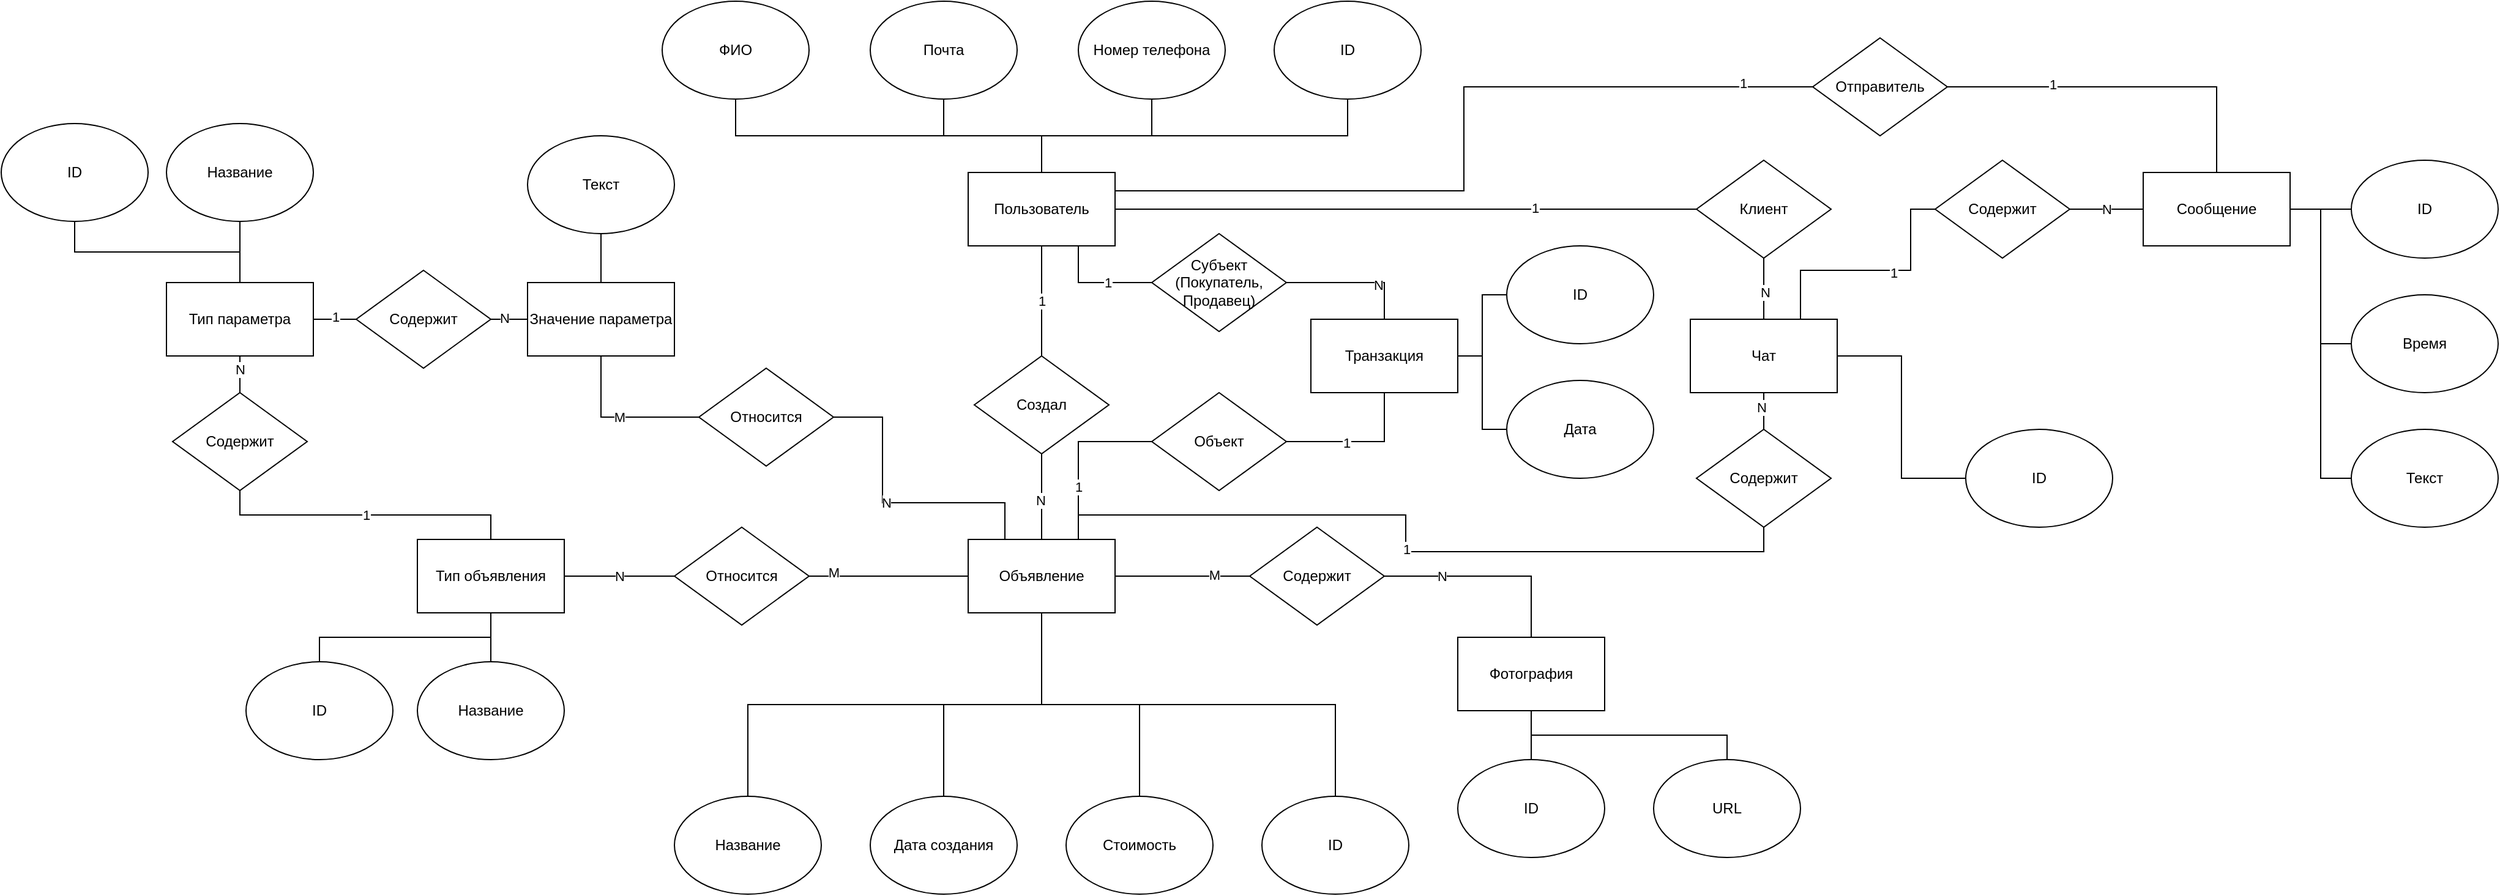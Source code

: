<mxfile>
    <diagram name="Page-1" id="AmXObnKs2CB7innRL1Mz">
        <mxGraphModel dx="1863" dy="1018" grid="1" gridSize="10" guides="1" tooltips="1" connect="1" arrows="1" fold="1" page="1" pageScale="1" pageWidth="850" pageHeight="1100" math="0" shadow="0">
            <root>
                <mxCell id="0"/>
                <mxCell id="1" parent="0"/>
                <mxCell id="yHE9qiVe5FLm9MRMypN1-16" value="1" style="edgeStyle=orthogonalEdgeStyle;rounded=0;orthogonalLoop=1;jettySize=auto;html=1;exitX=0.5;exitY=1;exitDx=0;exitDy=0;entryX=0.5;entryY=0;entryDx=0;entryDy=0;endArrow=none;endFill=0;" parent="1" source="yHE9qiVe5FLm9MRMypN1-1" target="yHE9qiVe5FLm9MRMypN1-15" edge="1">
                    <mxGeometry relative="1" as="geometry"/>
                </mxCell>
                <mxCell id="yHE9qiVe5FLm9MRMypN1-48" style="edgeStyle=orthogonalEdgeStyle;rounded=0;orthogonalLoop=1;jettySize=auto;html=1;exitX=1;exitY=0.5;exitDx=0;exitDy=0;entryX=0;entryY=0.5;entryDx=0;entryDy=0;endArrow=none;endFill=0;" parent="1" source="yHE9qiVe5FLm9MRMypN1-1" target="yHE9qiVe5FLm9MRMypN1-47" edge="1">
                    <mxGeometry relative="1" as="geometry"/>
                </mxCell>
                <mxCell id="yHE9qiVe5FLm9MRMypN1-56" value="1" style="edgeLabel;html=1;align=center;verticalAlign=middle;resizable=0;points=[];" parent="yHE9qiVe5FLm9MRMypN1-48" vertex="1" connectable="0">
                    <mxGeometry x="0.444" y="1" relative="1" as="geometry">
                        <mxPoint as="offset"/>
                    </mxGeometry>
                </mxCell>
                <mxCell id="yHE9qiVe5FLm9MRMypN1-96" style="edgeStyle=orthogonalEdgeStyle;rounded=0;orthogonalLoop=1;jettySize=auto;html=1;exitX=0.75;exitY=1;exitDx=0;exitDy=0;entryX=0;entryY=0.5;entryDx=0;entryDy=0;endArrow=none;endFill=0;" parent="1" source="yHE9qiVe5FLm9MRMypN1-1" target="yHE9qiVe5FLm9MRMypN1-95" edge="1">
                    <mxGeometry relative="1" as="geometry"/>
                </mxCell>
                <mxCell id="yHE9qiVe5FLm9MRMypN1-97" value="1" style="edgeLabel;html=1;align=center;verticalAlign=middle;resizable=0;points=[];" parent="yHE9qiVe5FLm9MRMypN1-96" vertex="1" connectable="0">
                    <mxGeometry x="0.195" relative="1" as="geometry">
                        <mxPoint as="offset"/>
                    </mxGeometry>
                </mxCell>
                <mxCell id="13" style="edgeStyle=orthogonalEdgeStyle;rounded=0;html=1;exitX=1;exitY=0.25;exitDx=0;exitDy=0;entryX=0;entryY=0.5;entryDx=0;entryDy=0;endArrow=none;endFill=0;" edge="1" parent="1" source="yHE9qiVe5FLm9MRMypN1-1" target="12">
                    <mxGeometry relative="1" as="geometry"/>
                </mxCell>
                <mxCell id="16" value="1" style="edgeLabel;html=1;align=center;verticalAlign=middle;resizable=0;points=[];" vertex="1" connectable="0" parent="13">
                    <mxGeometry x="0.824" y="3" relative="1" as="geometry">
                        <mxPoint as="offset"/>
                    </mxGeometry>
                </mxCell>
                <mxCell id="yHE9qiVe5FLm9MRMypN1-1" value="Пользователь" style="rounded=0;whiteSpace=wrap;html=1;" parent="1" vertex="1">
                    <mxGeometry x="340" y="170" width="120" height="60" as="geometry"/>
                </mxCell>
                <mxCell id="yHE9qiVe5FLm9MRMypN1-6" style="edgeStyle=orthogonalEdgeStyle;rounded=0;orthogonalLoop=1;jettySize=auto;html=1;exitX=0.5;exitY=1;exitDx=0;exitDy=0;entryX=0.5;entryY=0;entryDx=0;entryDy=0;endArrow=none;endFill=0;" parent="1" source="yHE9qiVe5FLm9MRMypN1-2" target="yHE9qiVe5FLm9MRMypN1-1" edge="1">
                    <mxGeometry relative="1" as="geometry"/>
                </mxCell>
                <mxCell id="yHE9qiVe5FLm9MRMypN1-2" value="ФИО" style="ellipse;whiteSpace=wrap;html=1;" parent="1" vertex="1">
                    <mxGeometry x="90" y="30" width="120" height="80" as="geometry"/>
                </mxCell>
                <mxCell id="yHE9qiVe5FLm9MRMypN1-7" style="edgeStyle=orthogonalEdgeStyle;rounded=0;orthogonalLoop=1;jettySize=auto;html=1;exitX=0.5;exitY=1;exitDx=0;exitDy=0;entryX=0.5;entryY=0;entryDx=0;entryDy=0;endArrow=none;endFill=0;" parent="1" source="yHE9qiVe5FLm9MRMypN1-3" target="yHE9qiVe5FLm9MRMypN1-1" edge="1">
                    <mxGeometry relative="1" as="geometry"/>
                </mxCell>
                <mxCell id="yHE9qiVe5FLm9MRMypN1-3" value="Почта" style="ellipse;whiteSpace=wrap;html=1;" parent="1" vertex="1">
                    <mxGeometry x="260" y="30" width="120" height="80" as="geometry"/>
                </mxCell>
                <mxCell id="yHE9qiVe5FLm9MRMypN1-8" style="edgeStyle=orthogonalEdgeStyle;rounded=0;orthogonalLoop=1;jettySize=auto;html=1;exitX=0.5;exitY=1;exitDx=0;exitDy=0;entryX=0.5;entryY=0;entryDx=0;entryDy=0;endArrow=none;endFill=0;" parent="1" source="yHE9qiVe5FLm9MRMypN1-4" target="yHE9qiVe5FLm9MRMypN1-1" edge="1">
                    <mxGeometry relative="1" as="geometry"/>
                </mxCell>
                <mxCell id="yHE9qiVe5FLm9MRMypN1-4" value="Номер телефона" style="ellipse;whiteSpace=wrap;html=1;" parent="1" vertex="1">
                    <mxGeometry x="430" y="30" width="120" height="80" as="geometry"/>
                </mxCell>
                <mxCell id="yHE9qiVe5FLm9MRMypN1-9" style="edgeStyle=orthogonalEdgeStyle;rounded=0;orthogonalLoop=1;jettySize=auto;html=1;exitX=0.5;exitY=1;exitDx=0;exitDy=0;entryX=0.5;entryY=0;entryDx=0;entryDy=0;endArrow=none;endFill=0;" parent="1" source="yHE9qiVe5FLm9MRMypN1-5" target="yHE9qiVe5FLm9MRMypN1-1" edge="1">
                    <mxGeometry relative="1" as="geometry"/>
                </mxCell>
                <mxCell id="yHE9qiVe5FLm9MRMypN1-5" value="ID" style="ellipse;whiteSpace=wrap;html=1;" parent="1" vertex="1">
                    <mxGeometry x="590" y="30" width="120" height="80" as="geometry"/>
                </mxCell>
                <mxCell id="yHE9qiVe5FLm9MRMypN1-27" style="edgeStyle=orthogonalEdgeStyle;rounded=0;orthogonalLoop=1;jettySize=auto;html=1;exitX=0;exitY=0.5;exitDx=0;exitDy=0;entryX=1;entryY=0.5;entryDx=0;entryDy=0;endArrow=none;endFill=0;" parent="1" source="yHE9qiVe5FLm9MRMypN1-10" target="yHE9qiVe5FLm9MRMypN1-26" edge="1">
                    <mxGeometry relative="1" as="geometry"/>
                </mxCell>
                <mxCell id="yHE9qiVe5FLm9MRMypN1-29" value="!" style="edgeLabel;html=1;align=center;verticalAlign=middle;resizable=0;points=[];" parent="yHE9qiVe5FLm9MRMypN1-27" vertex="1" connectable="0">
                    <mxGeometry x="0.677" y="-1" relative="1" as="geometry">
                        <mxPoint as="offset"/>
                    </mxGeometry>
                </mxCell>
                <mxCell id="yHE9qiVe5FLm9MRMypN1-30" value="M" style="edgeLabel;html=1;align=center;verticalAlign=middle;resizable=0;points=[];" parent="yHE9qiVe5FLm9MRMypN1-27" vertex="1" connectable="0">
                    <mxGeometry x="0.692" y="-3" relative="1" as="geometry">
                        <mxPoint as="offset"/>
                    </mxGeometry>
                </mxCell>
                <mxCell id="yHE9qiVe5FLm9MRMypN1-34" style="edgeStyle=orthogonalEdgeStyle;rounded=0;orthogonalLoop=1;jettySize=auto;html=1;exitX=1;exitY=0.5;exitDx=0;exitDy=0;entryX=0;entryY=0.5;entryDx=0;entryDy=0;endArrow=none;endFill=0;" parent="1" source="yHE9qiVe5FLm9MRMypN1-10" target="yHE9qiVe5FLm9MRMypN1-33" edge="1">
                    <mxGeometry relative="1" as="geometry"/>
                </mxCell>
                <mxCell id="yHE9qiVe5FLm9MRMypN1-39" value="M" style="edgeLabel;html=1;align=center;verticalAlign=middle;resizable=0;points=[];" parent="yHE9qiVe5FLm9MRMypN1-34" vertex="1" connectable="0">
                    <mxGeometry x="0.475" y="1" relative="1" as="geometry">
                        <mxPoint as="offset"/>
                    </mxGeometry>
                </mxCell>
                <mxCell id="yHE9qiVe5FLm9MRMypN1-87" style="edgeStyle=orthogonalEdgeStyle;rounded=0;orthogonalLoop=1;jettySize=auto;html=1;exitX=0.25;exitY=0;exitDx=0;exitDy=0;entryX=1;entryY=0.5;entryDx=0;entryDy=0;endArrow=none;endFill=0;" parent="1" source="yHE9qiVe5FLm9MRMypN1-10" target="yHE9qiVe5FLm9MRMypN1-85" edge="1">
                    <mxGeometry relative="1" as="geometry">
                        <Array as="points">
                            <mxPoint x="370" y="440"/>
                            <mxPoint x="270" y="440"/>
                            <mxPoint x="270" y="370"/>
                        </Array>
                    </mxGeometry>
                </mxCell>
                <mxCell id="yHE9qiVe5FLm9MRMypN1-88" value="N" style="edgeLabel;html=1;align=center;verticalAlign=middle;resizable=0;points=[];" parent="yHE9qiVe5FLm9MRMypN1-87" vertex="1" connectable="0">
                    <mxGeometry x="0.059" relative="1" as="geometry">
                        <mxPoint as="offset"/>
                    </mxGeometry>
                </mxCell>
                <mxCell id="yHE9qiVe5FLm9MRMypN1-91" value="1" style="edgeStyle=orthogonalEdgeStyle;rounded=0;orthogonalLoop=1;jettySize=auto;html=1;exitX=0.75;exitY=0;exitDx=0;exitDy=0;entryX=0.5;entryY=1;entryDx=0;entryDy=0;endArrow=none;endFill=0;" parent="1" source="yHE9qiVe5FLm9MRMypN1-10" target="yHE9qiVe5FLm9MRMypN1-50" edge="1">
                    <mxGeometry relative="1" as="geometry"/>
                </mxCell>
                <mxCell id="yHE9qiVe5FLm9MRMypN1-10" value="Объявление" style="rounded=0;whiteSpace=wrap;html=1;" parent="1" vertex="1">
                    <mxGeometry x="340" y="470" width="120" height="60" as="geometry"/>
                </mxCell>
                <mxCell id="yHE9qiVe5FLm9MRMypN1-18" style="edgeStyle=orthogonalEdgeStyle;rounded=0;orthogonalLoop=1;jettySize=auto;html=1;exitX=0.5;exitY=0;exitDx=0;exitDy=0;entryX=0.5;entryY=1;entryDx=0;entryDy=0;endArrow=none;endFill=0;" parent="1" source="yHE9qiVe5FLm9MRMypN1-11" target="yHE9qiVe5FLm9MRMypN1-10" edge="1">
                    <mxGeometry relative="1" as="geometry"/>
                </mxCell>
                <mxCell id="yHE9qiVe5FLm9MRMypN1-11" value="Название" style="ellipse;whiteSpace=wrap;html=1;" parent="1" vertex="1">
                    <mxGeometry x="100" y="680" width="120" height="80" as="geometry"/>
                </mxCell>
                <mxCell id="yHE9qiVe5FLm9MRMypN1-19" style="edgeStyle=orthogonalEdgeStyle;rounded=0;orthogonalLoop=1;jettySize=auto;html=1;exitX=0.5;exitY=0;exitDx=0;exitDy=0;entryX=0.5;entryY=1;entryDx=0;entryDy=0;endArrow=none;endFill=0;" parent="1" source="yHE9qiVe5FLm9MRMypN1-12" target="yHE9qiVe5FLm9MRMypN1-10" edge="1">
                    <mxGeometry relative="1" as="geometry"/>
                </mxCell>
                <mxCell id="yHE9qiVe5FLm9MRMypN1-12" value="Дата создания" style="ellipse;whiteSpace=wrap;html=1;" parent="1" vertex="1">
                    <mxGeometry x="260" y="680" width="120" height="80" as="geometry"/>
                </mxCell>
                <mxCell id="yHE9qiVe5FLm9MRMypN1-20" style="edgeStyle=orthogonalEdgeStyle;rounded=0;orthogonalLoop=1;jettySize=auto;html=1;exitX=0.5;exitY=0;exitDx=0;exitDy=0;entryX=0.5;entryY=1;entryDx=0;entryDy=0;endArrow=none;endFill=0;" parent="1" source="yHE9qiVe5FLm9MRMypN1-13" target="yHE9qiVe5FLm9MRMypN1-10" edge="1">
                    <mxGeometry relative="1" as="geometry"/>
                </mxCell>
                <mxCell id="yHE9qiVe5FLm9MRMypN1-13" value="Стоимость" style="ellipse;whiteSpace=wrap;html=1;" parent="1" vertex="1">
                    <mxGeometry x="420" y="680" width="120" height="80" as="geometry"/>
                </mxCell>
                <mxCell id="yHE9qiVe5FLm9MRMypN1-21" style="edgeStyle=orthogonalEdgeStyle;rounded=0;orthogonalLoop=1;jettySize=auto;html=1;exitX=0.5;exitY=0;exitDx=0;exitDy=0;entryX=0.5;entryY=1;entryDx=0;entryDy=0;endArrow=none;endFill=0;" parent="1" source="yHE9qiVe5FLm9MRMypN1-14" target="yHE9qiVe5FLm9MRMypN1-10" edge="1">
                    <mxGeometry relative="1" as="geometry"/>
                </mxCell>
                <mxCell id="yHE9qiVe5FLm9MRMypN1-14" value="ID" style="ellipse;whiteSpace=wrap;html=1;" parent="1" vertex="1">
                    <mxGeometry x="580" y="680" width="120" height="80" as="geometry"/>
                </mxCell>
                <mxCell id="yHE9qiVe5FLm9MRMypN1-17" style="edgeStyle=orthogonalEdgeStyle;rounded=0;orthogonalLoop=1;jettySize=auto;html=1;exitX=0.5;exitY=1;exitDx=0;exitDy=0;entryX=0.5;entryY=0;entryDx=0;entryDy=0;endArrow=none;endFill=0;" parent="1" source="yHE9qiVe5FLm9MRMypN1-15" target="yHE9qiVe5FLm9MRMypN1-10" edge="1">
                    <mxGeometry relative="1" as="geometry"/>
                </mxCell>
                <mxCell id="yHE9qiVe5FLm9MRMypN1-22" value="N" style="edgeLabel;html=1;align=center;verticalAlign=middle;resizable=0;points=[];" parent="yHE9qiVe5FLm9MRMypN1-17" vertex="1" connectable="0">
                    <mxGeometry x="0.086" y="-1" relative="1" as="geometry">
                        <mxPoint as="offset"/>
                    </mxGeometry>
                </mxCell>
                <mxCell id="yHE9qiVe5FLm9MRMypN1-15" value="Создал" style="rhombus;whiteSpace=wrap;html=1;" parent="1" vertex="1">
                    <mxGeometry x="345" y="320" width="110" height="80" as="geometry"/>
                </mxCell>
                <mxCell id="yHE9qiVe5FLm9MRMypN1-25" style="edgeStyle=orthogonalEdgeStyle;rounded=0;orthogonalLoop=1;jettySize=auto;html=1;exitX=0.5;exitY=1;exitDx=0;exitDy=0;entryX=0.5;entryY=0;entryDx=0;entryDy=0;endArrow=none;endFill=0;" parent="1" source="yHE9qiVe5FLm9MRMypN1-23" target="yHE9qiVe5FLm9MRMypN1-24" edge="1">
                    <mxGeometry relative="1" as="geometry"/>
                </mxCell>
                <mxCell id="yHE9qiVe5FLm9MRMypN1-38" style="edgeStyle=orthogonalEdgeStyle;rounded=0;orthogonalLoop=1;jettySize=auto;html=1;exitX=0.5;exitY=1;exitDx=0;exitDy=0;entryX=0.5;entryY=0;entryDx=0;entryDy=0;endArrow=none;endFill=0;" parent="1" source="yHE9qiVe5FLm9MRMypN1-23" target="yHE9qiVe5FLm9MRMypN1-37" edge="1">
                    <mxGeometry relative="1" as="geometry"/>
                </mxCell>
                <mxCell id="yHE9qiVe5FLm9MRMypN1-23" value="Тип объявления" style="rounded=0;whiteSpace=wrap;html=1;" parent="1" vertex="1">
                    <mxGeometry x="-110" y="470" width="120" height="60" as="geometry"/>
                </mxCell>
                <mxCell id="yHE9qiVe5FLm9MRMypN1-24" value="Название" style="ellipse;whiteSpace=wrap;html=1;" parent="1" vertex="1">
                    <mxGeometry x="-110" y="570" width="120" height="80" as="geometry"/>
                </mxCell>
                <mxCell id="yHE9qiVe5FLm9MRMypN1-28" value="N" style="edgeStyle=orthogonalEdgeStyle;rounded=0;orthogonalLoop=1;jettySize=auto;html=1;exitX=0;exitY=0.5;exitDx=0;exitDy=0;entryX=1;entryY=0.5;entryDx=0;entryDy=0;endArrow=none;endFill=0;" parent="1" source="yHE9qiVe5FLm9MRMypN1-26" target="yHE9qiVe5FLm9MRMypN1-23" edge="1">
                    <mxGeometry relative="1" as="geometry"/>
                </mxCell>
                <mxCell id="yHE9qiVe5FLm9MRMypN1-26" value="Относится" style="rhombus;whiteSpace=wrap;html=1;" parent="1" vertex="1">
                    <mxGeometry x="100" y="460" width="110" height="80" as="geometry"/>
                </mxCell>
                <mxCell id="yHE9qiVe5FLm9MRMypN1-42" style="edgeStyle=orthogonalEdgeStyle;rounded=0;orthogonalLoop=1;jettySize=auto;html=1;exitX=0.5;exitY=1;exitDx=0;exitDy=0;entryX=0.5;entryY=0;entryDx=0;entryDy=0;endArrow=none;endFill=0;" parent="1" source="yHE9qiVe5FLm9MRMypN1-32" target="yHE9qiVe5FLm9MRMypN1-36" edge="1">
                    <mxGeometry relative="1" as="geometry"/>
                </mxCell>
                <mxCell id="yHE9qiVe5FLm9MRMypN1-43" style="edgeStyle=orthogonalEdgeStyle;rounded=0;orthogonalLoop=1;jettySize=auto;html=1;exitX=0.5;exitY=1;exitDx=0;exitDy=0;entryX=0.5;entryY=0;entryDx=0;entryDy=0;endArrow=none;endFill=0;" parent="1" source="yHE9qiVe5FLm9MRMypN1-32" target="yHE9qiVe5FLm9MRMypN1-41" edge="1">
                    <mxGeometry relative="1" as="geometry"/>
                </mxCell>
                <mxCell id="yHE9qiVe5FLm9MRMypN1-32" value="Фотография" style="rounded=0;whiteSpace=wrap;html=1;" parent="1" vertex="1">
                    <mxGeometry x="740" y="550" width="120" height="60" as="geometry"/>
                </mxCell>
                <mxCell id="yHE9qiVe5FLm9MRMypN1-35" style="edgeStyle=orthogonalEdgeStyle;rounded=0;orthogonalLoop=1;jettySize=auto;html=1;exitX=1;exitY=0.5;exitDx=0;exitDy=0;entryX=0.5;entryY=0;entryDx=0;entryDy=0;endArrow=none;endFill=0;" parent="1" source="yHE9qiVe5FLm9MRMypN1-33" target="yHE9qiVe5FLm9MRMypN1-32" edge="1">
                    <mxGeometry relative="1" as="geometry"/>
                </mxCell>
                <mxCell id="yHE9qiVe5FLm9MRMypN1-40" value="N" style="edgeLabel;html=1;align=center;verticalAlign=middle;resizable=0;points=[];" parent="yHE9qiVe5FLm9MRMypN1-35" vertex="1" connectable="0">
                    <mxGeometry x="-0.451" relative="1" as="geometry">
                        <mxPoint as="offset"/>
                    </mxGeometry>
                </mxCell>
                <mxCell id="yHE9qiVe5FLm9MRMypN1-33" value="Содержит" style="rhombus;whiteSpace=wrap;html=1;" parent="1" vertex="1">
                    <mxGeometry x="570" y="460" width="110" height="80" as="geometry"/>
                </mxCell>
                <mxCell id="yHE9qiVe5FLm9MRMypN1-36" value="ID" style="ellipse;whiteSpace=wrap;html=1;" parent="1" vertex="1">
                    <mxGeometry x="740" y="650" width="120" height="80" as="geometry"/>
                </mxCell>
                <mxCell id="yHE9qiVe5FLm9MRMypN1-37" value="ID" style="ellipse;whiteSpace=wrap;html=1;" parent="1" vertex="1">
                    <mxGeometry x="-250" y="570" width="120" height="80" as="geometry"/>
                </mxCell>
                <mxCell id="yHE9qiVe5FLm9MRMypN1-41" value="URL" style="ellipse;whiteSpace=wrap;html=1;" parent="1" vertex="1">
                    <mxGeometry x="900" y="650" width="120" height="80" as="geometry"/>
                </mxCell>
                <mxCell id="4" style="edgeStyle=orthogonalEdgeStyle;html=1;exitX=0.75;exitY=0;exitDx=0;exitDy=0;entryX=0;entryY=0.5;entryDx=0;entryDy=0;rounded=0;endArrow=none;endFill=0;" edge="1" parent="1" source="yHE9qiVe5FLm9MRMypN1-44" target="2">
                    <mxGeometry relative="1" as="geometry">
                        <Array as="points">
                            <mxPoint x="1020" y="250"/>
                            <mxPoint x="1110" y="250"/>
                            <mxPoint x="1110" y="200"/>
                        </Array>
                    </mxGeometry>
                </mxCell>
                <mxCell id="17" value="1" style="edgeLabel;html=1;align=center;verticalAlign=middle;resizable=0;points=[];" vertex="1" connectable="0" parent="4">
                    <mxGeometry x="0.157" y="-2" relative="1" as="geometry">
                        <mxPoint as="offset"/>
                    </mxGeometry>
                </mxCell>
                <mxCell id="yHE9qiVe5FLm9MRMypN1-44" value="Чат" style="rounded=0;whiteSpace=wrap;html=1;" parent="1" vertex="1">
                    <mxGeometry x="930" y="290" width="120" height="60" as="geometry"/>
                </mxCell>
                <mxCell id="yHE9qiVe5FLm9MRMypN1-49" style="edgeStyle=orthogonalEdgeStyle;rounded=0;orthogonalLoop=1;jettySize=auto;html=1;exitX=0.5;exitY=1;exitDx=0;exitDy=0;entryX=0.5;entryY=0;entryDx=0;entryDy=0;endArrow=none;endFill=0;" parent="1" source="yHE9qiVe5FLm9MRMypN1-47" target="yHE9qiVe5FLm9MRMypN1-44" edge="1">
                    <mxGeometry relative="1" as="geometry"/>
                </mxCell>
                <mxCell id="yHE9qiVe5FLm9MRMypN1-57" value="N" style="edgeLabel;html=1;align=center;verticalAlign=middle;resizable=0;points=[];" parent="yHE9qiVe5FLm9MRMypN1-49" vertex="1" connectable="0">
                    <mxGeometry x="0.104" y="1" relative="1" as="geometry">
                        <mxPoint as="offset"/>
                    </mxGeometry>
                </mxCell>
                <mxCell id="yHE9qiVe5FLm9MRMypN1-47" value="Клиент" style="rhombus;whiteSpace=wrap;html=1;" parent="1" vertex="1">
                    <mxGeometry x="935" y="160" width="110" height="80" as="geometry"/>
                </mxCell>
                <mxCell id="yHE9qiVe5FLm9MRMypN1-89" style="edgeStyle=orthogonalEdgeStyle;rounded=0;orthogonalLoop=1;jettySize=auto;html=1;exitX=0.5;exitY=0;exitDx=0;exitDy=0;entryX=0.5;entryY=1;entryDx=0;entryDy=0;endArrow=none;endFill=0;" parent="1" source="yHE9qiVe5FLm9MRMypN1-50" target="yHE9qiVe5FLm9MRMypN1-44" edge="1">
                    <mxGeometry relative="1" as="geometry"/>
                </mxCell>
                <mxCell id="yHE9qiVe5FLm9MRMypN1-90" value="N" style="edgeLabel;html=1;align=center;verticalAlign=middle;resizable=0;points=[];" parent="yHE9qiVe5FLm9MRMypN1-89" vertex="1" connectable="0">
                    <mxGeometry x="0.244" y="2" relative="1" as="geometry">
                        <mxPoint as="offset"/>
                    </mxGeometry>
                </mxCell>
                <mxCell id="yHE9qiVe5FLm9MRMypN1-50" value="Содержит" style="rhombus;whiteSpace=wrap;html=1;" parent="1" vertex="1">
                    <mxGeometry x="935" y="380" width="110" height="80" as="geometry"/>
                </mxCell>
                <mxCell id="yHE9qiVe5FLm9MRMypN1-66" style="edgeStyle=orthogonalEdgeStyle;rounded=0;orthogonalLoop=1;jettySize=auto;html=1;exitX=0;exitY=0.5;exitDx=0;exitDy=0;entryX=1;entryY=0.5;entryDx=0;entryDy=0;endArrow=none;endFill=0;" parent="1" source="yHE9qiVe5FLm9MRMypN1-60" target="yHE9qiVe5FLm9MRMypN1-44" edge="1">
                    <mxGeometry relative="1" as="geometry"/>
                </mxCell>
                <mxCell id="yHE9qiVe5FLm9MRMypN1-60" value="ID" style="ellipse;whiteSpace=wrap;html=1;" parent="1" vertex="1">
                    <mxGeometry x="1155" y="380" width="120" height="80" as="geometry"/>
                </mxCell>
                <mxCell id="yHE9qiVe5FLm9MRMypN1-70" style="edgeStyle=orthogonalEdgeStyle;rounded=0;orthogonalLoop=1;jettySize=auto;html=1;exitX=0.5;exitY=1;exitDx=0;exitDy=0;entryX=0.5;entryY=0;entryDx=0;entryDy=0;endArrow=none;endFill=0;" parent="1" source="yHE9qiVe5FLm9MRMypN1-67" target="yHE9qiVe5FLm9MRMypN1-68" edge="1">
                    <mxGeometry relative="1" as="geometry"/>
                </mxCell>
                <mxCell id="yHE9qiVe5FLm9MRMypN1-71" value="N" style="edgeLabel;html=1;align=center;verticalAlign=middle;resizable=0;points=[];" parent="yHE9qiVe5FLm9MRMypN1-70" vertex="1" connectable="0">
                    <mxGeometry x="-0.267" relative="1" as="geometry">
                        <mxPoint as="offset"/>
                    </mxGeometry>
                </mxCell>
                <mxCell id="yHE9qiVe5FLm9MRMypN1-74" style="edgeStyle=orthogonalEdgeStyle;rounded=0;orthogonalLoop=1;jettySize=auto;html=1;exitX=0.5;exitY=0;exitDx=0;exitDy=0;entryX=0.5;entryY=1;entryDx=0;entryDy=0;endArrow=none;endFill=0;" parent="1" source="yHE9qiVe5FLm9MRMypN1-67" target="yHE9qiVe5FLm9MRMypN1-72" edge="1">
                    <mxGeometry relative="1" as="geometry"/>
                </mxCell>
                <mxCell id="yHE9qiVe5FLm9MRMypN1-75" style="edgeStyle=orthogonalEdgeStyle;rounded=0;orthogonalLoop=1;jettySize=auto;html=1;exitX=0.5;exitY=0;exitDx=0;exitDy=0;entryX=0.5;entryY=1;entryDx=0;entryDy=0;endArrow=none;endFill=0;" parent="1" source="yHE9qiVe5FLm9MRMypN1-67" target="yHE9qiVe5FLm9MRMypN1-73" edge="1">
                    <mxGeometry relative="1" as="geometry"/>
                </mxCell>
                <mxCell id="yHE9qiVe5FLm9MRMypN1-81" style="edgeStyle=orthogonalEdgeStyle;rounded=0;orthogonalLoop=1;jettySize=auto;html=1;exitX=1;exitY=0.5;exitDx=0;exitDy=0;entryX=0;entryY=0.5;entryDx=0;entryDy=0;endArrow=none;endFill=0;" parent="1" source="yHE9qiVe5FLm9MRMypN1-67" target="yHE9qiVe5FLm9MRMypN1-79" edge="1">
                    <mxGeometry relative="1" as="geometry"/>
                </mxCell>
                <mxCell id="yHE9qiVe5FLm9MRMypN1-83" value="1" style="edgeLabel;html=1;align=center;verticalAlign=middle;resizable=0;points=[];" parent="yHE9qiVe5FLm9MRMypN1-81" vertex="1" connectable="0">
                    <mxGeometry y="2" relative="1" as="geometry">
                        <mxPoint as="offset"/>
                    </mxGeometry>
                </mxCell>
                <mxCell id="yHE9qiVe5FLm9MRMypN1-67" value="Тип параметра" style="rounded=0;whiteSpace=wrap;html=1;" parent="1" vertex="1">
                    <mxGeometry x="-315" y="260" width="120" height="60" as="geometry"/>
                </mxCell>
                <mxCell id="yHE9qiVe5FLm9MRMypN1-69" value="1" style="edgeStyle=orthogonalEdgeStyle;rounded=0;orthogonalLoop=1;jettySize=auto;html=1;exitX=0.5;exitY=1;exitDx=0;exitDy=0;entryX=0.5;entryY=0;entryDx=0;entryDy=0;endArrow=none;endFill=0;" parent="1" source="yHE9qiVe5FLm9MRMypN1-68" target="yHE9qiVe5FLm9MRMypN1-23" edge="1">
                    <mxGeometry relative="1" as="geometry"/>
                </mxCell>
                <mxCell id="yHE9qiVe5FLm9MRMypN1-68" value="Содержит" style="rhombus;whiteSpace=wrap;html=1;" parent="1" vertex="1">
                    <mxGeometry x="-310" y="350" width="110" height="80" as="geometry"/>
                </mxCell>
                <mxCell id="yHE9qiVe5FLm9MRMypN1-72" value="ID" style="ellipse;whiteSpace=wrap;html=1;" parent="1" vertex="1">
                    <mxGeometry x="-450" y="130" width="120" height="80" as="geometry"/>
                </mxCell>
                <mxCell id="yHE9qiVe5FLm9MRMypN1-73" value="Название" style="ellipse;whiteSpace=wrap;html=1;" parent="1" vertex="1">
                    <mxGeometry x="-315" y="130" width="120" height="80" as="geometry"/>
                </mxCell>
                <mxCell id="yHE9qiVe5FLm9MRMypN1-80" style="edgeStyle=orthogonalEdgeStyle;rounded=0;orthogonalLoop=1;jettySize=auto;html=1;exitX=0.5;exitY=0;exitDx=0;exitDy=0;entryX=0.5;entryY=1;entryDx=0;entryDy=0;endArrow=none;endFill=0;" parent="1" source="yHE9qiVe5FLm9MRMypN1-76" target="yHE9qiVe5FLm9MRMypN1-77" edge="1">
                    <mxGeometry relative="1" as="geometry"/>
                </mxCell>
                <mxCell id="yHE9qiVe5FLm9MRMypN1-76" value="Значение параметра" style="rounded=0;whiteSpace=wrap;html=1;" parent="1" vertex="1">
                    <mxGeometry x="-20" y="260" width="120" height="60" as="geometry"/>
                </mxCell>
                <mxCell id="yHE9qiVe5FLm9MRMypN1-77" value="Текст" style="ellipse;whiteSpace=wrap;html=1;" parent="1" vertex="1">
                    <mxGeometry x="-20" y="140" width="120" height="80" as="geometry"/>
                </mxCell>
                <mxCell id="yHE9qiVe5FLm9MRMypN1-82" style="edgeStyle=orthogonalEdgeStyle;rounded=0;orthogonalLoop=1;jettySize=auto;html=1;exitX=1;exitY=0.5;exitDx=0;exitDy=0;entryX=0;entryY=0.5;entryDx=0;entryDy=0;endArrow=none;endFill=0;" parent="1" source="yHE9qiVe5FLm9MRMypN1-79" target="yHE9qiVe5FLm9MRMypN1-76" edge="1">
                    <mxGeometry relative="1" as="geometry"/>
                </mxCell>
                <mxCell id="yHE9qiVe5FLm9MRMypN1-84" value="N" style="edgeLabel;html=1;align=center;verticalAlign=middle;resizable=0;points=[];" parent="yHE9qiVe5FLm9MRMypN1-82" vertex="1" connectable="0">
                    <mxGeometry x="-0.367" y="1" relative="1" as="geometry">
                        <mxPoint x="1" as="offset"/>
                    </mxGeometry>
                </mxCell>
                <mxCell id="yHE9qiVe5FLm9MRMypN1-79" value="Содержит" style="rhombus;whiteSpace=wrap;html=1;" parent="1" vertex="1">
                    <mxGeometry x="-160" y="250" width="110" height="80" as="geometry"/>
                </mxCell>
                <mxCell id="yHE9qiVe5FLm9MRMypN1-86" value="M" style="edgeStyle=orthogonalEdgeStyle;rounded=0;orthogonalLoop=1;jettySize=auto;html=1;exitX=0;exitY=0.5;exitDx=0;exitDy=0;entryX=0.5;entryY=1;entryDx=0;entryDy=0;endArrow=none;endFill=0;" parent="1" source="yHE9qiVe5FLm9MRMypN1-85" target="yHE9qiVe5FLm9MRMypN1-76" edge="1">
                    <mxGeometry relative="1" as="geometry"/>
                </mxCell>
                <mxCell id="yHE9qiVe5FLm9MRMypN1-85" value="Относится" style="rhombus;whiteSpace=wrap;html=1;" parent="1" vertex="1">
                    <mxGeometry x="120" y="330" width="110" height="80" as="geometry"/>
                </mxCell>
                <mxCell id="yHE9qiVe5FLm9MRMypN1-100" style="edgeStyle=orthogonalEdgeStyle;rounded=0;orthogonalLoop=1;jettySize=auto;html=1;exitX=0.5;exitY=1;exitDx=0;exitDy=0;entryX=1;entryY=0.5;entryDx=0;entryDy=0;endArrow=none;endFill=0;" parent="1" source="yHE9qiVe5FLm9MRMypN1-92" target="yHE9qiVe5FLm9MRMypN1-94" edge="1">
                    <mxGeometry relative="1" as="geometry"/>
                </mxCell>
                <mxCell id="yHE9qiVe5FLm9MRMypN1-103" value="1" style="edgeLabel;html=1;align=center;verticalAlign=middle;resizable=0;points=[];" parent="yHE9qiVe5FLm9MRMypN1-100" vertex="1" connectable="0">
                    <mxGeometry x="0.185" y="1" relative="1" as="geometry">
                        <mxPoint as="offset"/>
                    </mxGeometry>
                </mxCell>
                <mxCell id="yHE9qiVe5FLm9MRMypN1-92" value="Транзакция" style="rounded=0;whiteSpace=wrap;html=1;" parent="1" vertex="1">
                    <mxGeometry x="620" y="290" width="120" height="60" as="geometry"/>
                </mxCell>
                <mxCell id="yHE9qiVe5FLm9MRMypN1-101" style="edgeStyle=orthogonalEdgeStyle;rounded=0;orthogonalLoop=1;jettySize=auto;html=1;exitX=0;exitY=0.5;exitDx=0;exitDy=0;entryX=0.75;entryY=0;entryDx=0;entryDy=0;endArrow=none;endFill=0;" parent="1" source="yHE9qiVe5FLm9MRMypN1-94" target="yHE9qiVe5FLm9MRMypN1-10" edge="1">
                    <mxGeometry relative="1" as="geometry"/>
                </mxCell>
                <mxCell id="yHE9qiVe5FLm9MRMypN1-102" value="1" style="edgeLabel;html=1;align=center;verticalAlign=middle;resizable=0;points=[];" parent="yHE9qiVe5FLm9MRMypN1-101" vertex="1" connectable="0">
                    <mxGeometry x="0.383" relative="1" as="geometry">
                        <mxPoint as="offset"/>
                    </mxGeometry>
                </mxCell>
                <mxCell id="yHE9qiVe5FLm9MRMypN1-94" value="Объект" style="rhombus;whiteSpace=wrap;html=1;" parent="1" vertex="1">
                    <mxGeometry x="490" y="350" width="110" height="80" as="geometry"/>
                </mxCell>
                <mxCell id="yHE9qiVe5FLm9MRMypN1-98" style="edgeStyle=orthogonalEdgeStyle;rounded=0;orthogonalLoop=1;jettySize=auto;html=1;exitX=1;exitY=0.5;exitDx=0;exitDy=0;entryX=0.5;entryY=0;entryDx=0;entryDy=0;endArrow=none;endFill=0;" parent="1" source="yHE9qiVe5FLm9MRMypN1-95" target="yHE9qiVe5FLm9MRMypN1-92" edge="1">
                    <mxGeometry relative="1" as="geometry"/>
                </mxCell>
                <mxCell id="yHE9qiVe5FLm9MRMypN1-99" value="N" style="edgeLabel;html=1;align=center;verticalAlign=middle;resizable=0;points=[];" parent="yHE9qiVe5FLm9MRMypN1-98" vertex="1" connectable="0">
                    <mxGeometry x="0.363" y="-2" relative="1" as="geometry">
                        <mxPoint as="offset"/>
                    </mxGeometry>
                </mxCell>
                <mxCell id="yHE9qiVe5FLm9MRMypN1-95" value="Субъект&lt;br&gt;(Покупатель,&lt;br&gt;&lt;div&gt;Продавец)&lt;/div&gt;" style="rhombus;whiteSpace=wrap;html=1;" parent="1" vertex="1">
                    <mxGeometry x="490" y="220" width="110" height="80" as="geometry"/>
                </mxCell>
                <mxCell id="yHE9qiVe5FLm9MRMypN1-106" style="edgeStyle=orthogonalEdgeStyle;rounded=0;orthogonalLoop=1;jettySize=auto;html=1;exitX=0;exitY=0.5;exitDx=0;exitDy=0;entryX=1;entryY=0.5;entryDx=0;entryDy=0;endArrow=none;endFill=0;" parent="1" source="yHE9qiVe5FLm9MRMypN1-104" target="yHE9qiVe5FLm9MRMypN1-92" edge="1">
                    <mxGeometry relative="1" as="geometry"/>
                </mxCell>
                <mxCell id="yHE9qiVe5FLm9MRMypN1-104" value="ID" style="ellipse;whiteSpace=wrap;html=1;" parent="1" vertex="1">
                    <mxGeometry x="780" y="230" width="120" height="80" as="geometry"/>
                </mxCell>
                <mxCell id="yHE9qiVe5FLm9MRMypN1-107" style="edgeStyle=orthogonalEdgeStyle;rounded=0;orthogonalLoop=1;jettySize=auto;html=1;exitX=0;exitY=0.5;exitDx=0;exitDy=0;entryX=1;entryY=0.5;entryDx=0;entryDy=0;endArrow=none;endFill=0;" parent="1" source="yHE9qiVe5FLm9MRMypN1-105" target="yHE9qiVe5FLm9MRMypN1-92" edge="1">
                    <mxGeometry relative="1" as="geometry"/>
                </mxCell>
                <mxCell id="yHE9qiVe5FLm9MRMypN1-105" value="Дата" style="ellipse;whiteSpace=wrap;html=1;" parent="1" vertex="1">
                    <mxGeometry x="780" y="340" width="120" height="80" as="geometry"/>
                </mxCell>
                <mxCell id="5" value="N" style="edgeStyle=orthogonalEdgeStyle;rounded=0;html=1;exitX=1;exitY=0.5;exitDx=0;exitDy=0;endArrow=none;endFill=0;" edge="1" parent="1" source="2" target="3">
                    <mxGeometry relative="1" as="geometry"/>
                </mxCell>
                <mxCell id="2" value="Содержит" style="rhombus;whiteSpace=wrap;html=1;" vertex="1" parent="1">
                    <mxGeometry x="1130" y="160" width="110" height="80" as="geometry"/>
                </mxCell>
                <mxCell id="9" style="edgeStyle=orthogonalEdgeStyle;rounded=0;html=1;exitX=1;exitY=0.5;exitDx=0;exitDy=0;endArrow=none;endFill=0;" edge="1" parent="1" source="3" target="6">
                    <mxGeometry relative="1" as="geometry"/>
                </mxCell>
                <mxCell id="14" style="edgeStyle=orthogonalEdgeStyle;rounded=0;html=1;exitX=0.5;exitY=0;exitDx=0;exitDy=0;entryX=1;entryY=0.5;entryDx=0;entryDy=0;endArrow=none;endFill=0;" edge="1" parent="1" source="3" target="12">
                    <mxGeometry relative="1" as="geometry"/>
                </mxCell>
                <mxCell id="15" value="1" style="edgeLabel;html=1;align=center;verticalAlign=middle;resizable=0;points=[];" vertex="1" connectable="0" parent="14">
                    <mxGeometry x="0.409" y="-2" relative="1" as="geometry">
                        <mxPoint as="offset"/>
                    </mxGeometry>
                </mxCell>
                <mxCell id="3" value="Сообщение" style="rounded=0;whiteSpace=wrap;html=1;" vertex="1" parent="1">
                    <mxGeometry x="1300" y="170" width="120" height="60" as="geometry"/>
                </mxCell>
                <mxCell id="6" value="ID" style="ellipse;whiteSpace=wrap;html=1;" vertex="1" parent="1">
                    <mxGeometry x="1470" y="160" width="120" height="80" as="geometry"/>
                </mxCell>
                <mxCell id="10" style="edgeStyle=orthogonalEdgeStyle;rounded=0;html=1;exitX=0;exitY=0.5;exitDx=0;exitDy=0;entryX=1;entryY=0.5;entryDx=0;entryDy=0;endArrow=none;endFill=0;" edge="1" parent="1" source="7" target="3">
                    <mxGeometry relative="1" as="geometry"/>
                </mxCell>
                <mxCell id="7" value="Время" style="ellipse;whiteSpace=wrap;html=1;" vertex="1" parent="1">
                    <mxGeometry x="1470" y="270" width="120" height="80" as="geometry"/>
                </mxCell>
                <mxCell id="11" style="edgeStyle=orthogonalEdgeStyle;rounded=0;html=1;exitX=0;exitY=0.5;exitDx=0;exitDy=0;entryX=1;entryY=0.5;entryDx=0;entryDy=0;endArrow=none;endFill=0;" edge="1" parent="1" source="8" target="3">
                    <mxGeometry relative="1" as="geometry"/>
                </mxCell>
                <mxCell id="8" value="Текст" style="ellipse;whiteSpace=wrap;html=1;" vertex="1" parent="1">
                    <mxGeometry x="1470" y="380" width="120" height="80" as="geometry"/>
                </mxCell>
                <mxCell id="12" value="Отправитель" style="rhombus;whiteSpace=wrap;html=1;" vertex="1" parent="1">
                    <mxGeometry x="1030" y="60" width="110" height="80" as="geometry"/>
                </mxCell>
            </root>
        </mxGraphModel>
    </diagram>
</mxfile>
